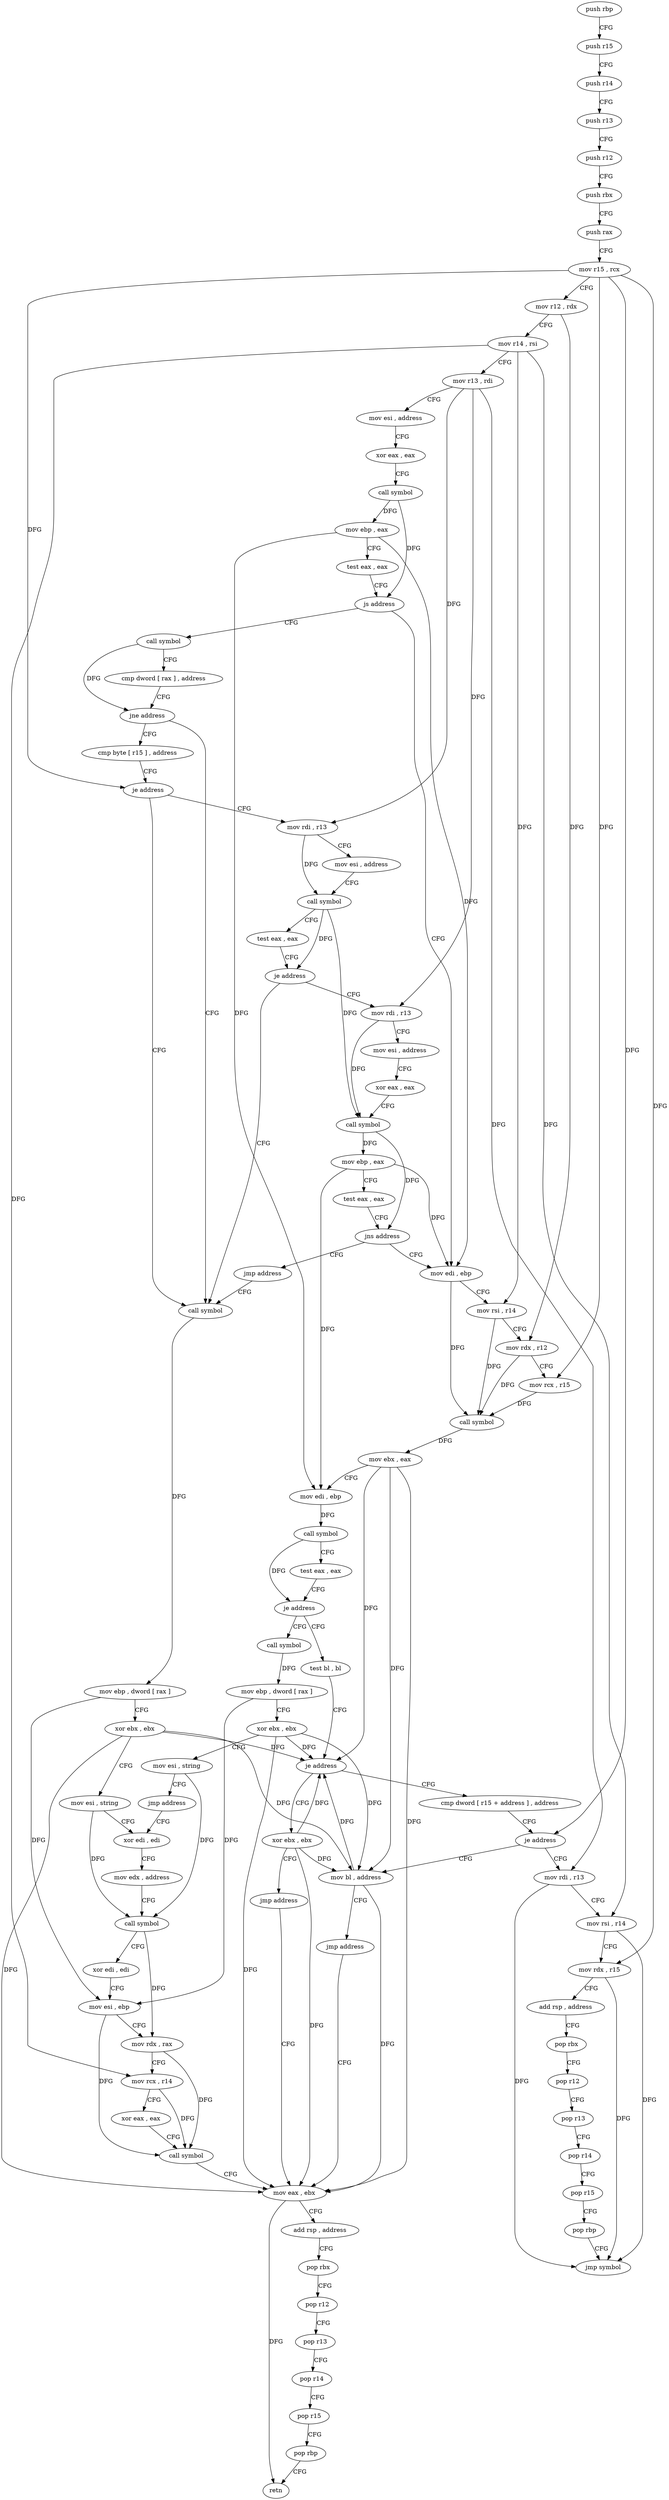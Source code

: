 digraph "func" {
"4203888" [label = "push rbp" ]
"4203889" [label = "push r15" ]
"4203891" [label = "push r14" ]
"4203893" [label = "push r13" ]
"4203895" [label = "push r12" ]
"4203897" [label = "push rbx" ]
"4203898" [label = "push rax" ]
"4203899" [label = "mov r15 , rcx" ]
"4203902" [label = "mov r12 , rdx" ]
"4203905" [label = "mov r14 , rsi" ]
"4203908" [label = "mov r13 , rdi" ]
"4203911" [label = "mov esi , address" ]
"4203916" [label = "xor eax , eax" ]
"4203918" [label = "call symbol" ]
"4203923" [label = "mov ebp , eax" ]
"4203925" [label = "test eax , eax" ]
"4203927" [label = "js address" ]
"4203974" [label = "call symbol" ]
"4203929" [label = "mov edi , ebp" ]
"4203979" [label = "cmp dword [ rax ] , address" ]
"4203982" [label = "jne address" ]
"4204007" [label = "call symbol" ]
"4203984" [label = "cmp byte [ r15 ] , address" ]
"4203931" [label = "mov rsi , r14" ]
"4203934" [label = "mov rdx , r12" ]
"4203937" [label = "mov rcx , r15" ]
"4203940" [label = "call symbol" ]
"4203945" [label = "mov ebx , eax" ]
"4203947" [label = "mov edi , ebp" ]
"4203949" [label = "call symbol" ]
"4203954" [label = "test eax , eax" ]
"4203956" [label = "je address" ]
"4204067" [label = "test bl , bl" ]
"4203958" [label = "call symbol" ]
"4204012" [label = "mov ebp , dword [ rax ]" ]
"4204014" [label = "xor ebx , ebx" ]
"4204016" [label = "mov esi , string" ]
"4204021" [label = "xor edi , edi" ]
"4203988" [label = "je address" ]
"4203990" [label = "mov rdi , r13" ]
"4204069" [label = "je address" ]
"4204106" [label = "xor ebx , ebx" ]
"4204071" [label = "cmp dword [ r15 + address ] , address" ]
"4203963" [label = "mov ebp , dword [ rax ]" ]
"4203965" [label = "xor ebx , ebx" ]
"4203967" [label = "mov esi , string" ]
"4203972" [label = "jmp address" ]
"4203993" [label = "mov esi , address" ]
"4203998" [label = "call symbol" ]
"4204003" [label = "test eax , eax" ]
"4204005" [label = "je address" ]
"4204114" [label = "mov rdi , r13" ]
"4204108" [label = "jmp address" ]
"4204050" [label = "mov eax , ebx" ]
"4204076" [label = "je address" ]
"4204110" [label = "mov bl , address" ]
"4204078" [label = "mov rdi , r13" ]
"4204023" [label = "mov edx , address" ]
"4204028" [label = "call symbol" ]
"4204033" [label = "xor edi , edi" ]
"4204035" [label = "mov esi , ebp" ]
"4204037" [label = "mov rdx , rax" ]
"4204040" [label = "mov rcx , r14" ]
"4204043" [label = "xor eax , eax" ]
"4204045" [label = "call symbol" ]
"4204117" [label = "mov esi , address" ]
"4204122" [label = "xor eax , eax" ]
"4204124" [label = "call symbol" ]
"4204129" [label = "mov ebp , eax" ]
"4204131" [label = "test eax , eax" ]
"4204133" [label = "jns address" ]
"4204139" [label = "jmp address" ]
"4204052" [label = "add rsp , address" ]
"4204056" [label = "pop rbx" ]
"4204057" [label = "pop r12" ]
"4204059" [label = "pop r13" ]
"4204061" [label = "pop r14" ]
"4204063" [label = "pop r15" ]
"4204065" [label = "pop rbp" ]
"4204066" [label = "retn" ]
"4204112" [label = "jmp address" ]
"4204081" [label = "mov rsi , r14" ]
"4204084" [label = "mov rdx , r15" ]
"4204087" [label = "add rsp , address" ]
"4204091" [label = "pop rbx" ]
"4204092" [label = "pop r12" ]
"4204094" [label = "pop r13" ]
"4204096" [label = "pop r14" ]
"4204098" [label = "pop r15" ]
"4204100" [label = "pop rbp" ]
"4204101" [label = "jmp symbol" ]
"4203888" -> "4203889" [ label = "CFG" ]
"4203889" -> "4203891" [ label = "CFG" ]
"4203891" -> "4203893" [ label = "CFG" ]
"4203893" -> "4203895" [ label = "CFG" ]
"4203895" -> "4203897" [ label = "CFG" ]
"4203897" -> "4203898" [ label = "CFG" ]
"4203898" -> "4203899" [ label = "CFG" ]
"4203899" -> "4203902" [ label = "CFG" ]
"4203899" -> "4203937" [ label = "DFG" ]
"4203899" -> "4203988" [ label = "DFG" ]
"4203899" -> "4204076" [ label = "DFG" ]
"4203899" -> "4204084" [ label = "DFG" ]
"4203902" -> "4203905" [ label = "CFG" ]
"4203902" -> "4203934" [ label = "DFG" ]
"4203905" -> "4203908" [ label = "CFG" ]
"4203905" -> "4203931" [ label = "DFG" ]
"4203905" -> "4204040" [ label = "DFG" ]
"4203905" -> "4204081" [ label = "DFG" ]
"4203908" -> "4203911" [ label = "CFG" ]
"4203908" -> "4203990" [ label = "DFG" ]
"4203908" -> "4204114" [ label = "DFG" ]
"4203908" -> "4204078" [ label = "DFG" ]
"4203911" -> "4203916" [ label = "CFG" ]
"4203916" -> "4203918" [ label = "CFG" ]
"4203918" -> "4203923" [ label = "DFG" ]
"4203918" -> "4203927" [ label = "DFG" ]
"4203923" -> "4203925" [ label = "CFG" ]
"4203923" -> "4203929" [ label = "DFG" ]
"4203923" -> "4203947" [ label = "DFG" ]
"4203925" -> "4203927" [ label = "CFG" ]
"4203927" -> "4203974" [ label = "CFG" ]
"4203927" -> "4203929" [ label = "CFG" ]
"4203974" -> "4203979" [ label = "CFG" ]
"4203974" -> "4203982" [ label = "DFG" ]
"4203929" -> "4203931" [ label = "CFG" ]
"4203929" -> "4203940" [ label = "DFG" ]
"4203979" -> "4203982" [ label = "CFG" ]
"4203982" -> "4204007" [ label = "CFG" ]
"4203982" -> "4203984" [ label = "CFG" ]
"4204007" -> "4204012" [ label = "DFG" ]
"4203984" -> "4203988" [ label = "CFG" ]
"4203931" -> "4203934" [ label = "CFG" ]
"4203931" -> "4203940" [ label = "DFG" ]
"4203934" -> "4203937" [ label = "CFG" ]
"4203934" -> "4203940" [ label = "DFG" ]
"4203937" -> "4203940" [ label = "DFG" ]
"4203940" -> "4203945" [ label = "DFG" ]
"4203945" -> "4203947" [ label = "CFG" ]
"4203945" -> "4204069" [ label = "DFG" ]
"4203945" -> "4204050" [ label = "DFG" ]
"4203945" -> "4204110" [ label = "DFG" ]
"4203947" -> "4203949" [ label = "DFG" ]
"4203949" -> "4203954" [ label = "CFG" ]
"4203949" -> "4203956" [ label = "DFG" ]
"4203954" -> "4203956" [ label = "CFG" ]
"4203956" -> "4204067" [ label = "CFG" ]
"4203956" -> "4203958" [ label = "CFG" ]
"4204067" -> "4204069" [ label = "CFG" ]
"4203958" -> "4203963" [ label = "DFG" ]
"4204012" -> "4204014" [ label = "CFG" ]
"4204012" -> "4204035" [ label = "DFG" ]
"4204014" -> "4204016" [ label = "CFG" ]
"4204014" -> "4204069" [ label = "DFG" ]
"4204014" -> "4204050" [ label = "DFG" ]
"4204014" -> "4204110" [ label = "DFG" ]
"4204016" -> "4204021" [ label = "CFG" ]
"4204016" -> "4204028" [ label = "DFG" ]
"4204021" -> "4204023" [ label = "CFG" ]
"4203988" -> "4204007" [ label = "CFG" ]
"4203988" -> "4203990" [ label = "CFG" ]
"4203990" -> "4203993" [ label = "CFG" ]
"4203990" -> "4203998" [ label = "DFG" ]
"4204069" -> "4204106" [ label = "CFG" ]
"4204069" -> "4204071" [ label = "CFG" ]
"4204106" -> "4204108" [ label = "CFG" ]
"4204106" -> "4204069" [ label = "DFG" ]
"4204106" -> "4204050" [ label = "DFG" ]
"4204106" -> "4204110" [ label = "DFG" ]
"4204071" -> "4204076" [ label = "CFG" ]
"4203963" -> "4203965" [ label = "CFG" ]
"4203963" -> "4204035" [ label = "DFG" ]
"4203965" -> "4203967" [ label = "CFG" ]
"4203965" -> "4204069" [ label = "DFG" ]
"4203965" -> "4204050" [ label = "DFG" ]
"4203965" -> "4204110" [ label = "DFG" ]
"4203967" -> "4203972" [ label = "CFG" ]
"4203967" -> "4204028" [ label = "DFG" ]
"4203972" -> "4204021" [ label = "CFG" ]
"4203993" -> "4203998" [ label = "CFG" ]
"4203998" -> "4204003" [ label = "CFG" ]
"4203998" -> "4204005" [ label = "DFG" ]
"4203998" -> "4204124" [ label = "DFG" ]
"4204003" -> "4204005" [ label = "CFG" ]
"4204005" -> "4204114" [ label = "CFG" ]
"4204005" -> "4204007" [ label = "CFG" ]
"4204114" -> "4204117" [ label = "CFG" ]
"4204114" -> "4204124" [ label = "DFG" ]
"4204108" -> "4204050" [ label = "CFG" ]
"4204050" -> "4204052" [ label = "CFG" ]
"4204050" -> "4204066" [ label = "DFG" ]
"4204076" -> "4204110" [ label = "CFG" ]
"4204076" -> "4204078" [ label = "CFG" ]
"4204110" -> "4204112" [ label = "CFG" ]
"4204110" -> "4204069" [ label = "DFG" ]
"4204110" -> "4204050" [ label = "DFG" ]
"4204078" -> "4204081" [ label = "CFG" ]
"4204078" -> "4204101" [ label = "DFG" ]
"4204023" -> "4204028" [ label = "CFG" ]
"4204028" -> "4204033" [ label = "CFG" ]
"4204028" -> "4204037" [ label = "DFG" ]
"4204033" -> "4204035" [ label = "CFG" ]
"4204035" -> "4204037" [ label = "CFG" ]
"4204035" -> "4204045" [ label = "DFG" ]
"4204037" -> "4204040" [ label = "CFG" ]
"4204037" -> "4204045" [ label = "DFG" ]
"4204040" -> "4204043" [ label = "CFG" ]
"4204040" -> "4204045" [ label = "DFG" ]
"4204043" -> "4204045" [ label = "CFG" ]
"4204045" -> "4204050" [ label = "CFG" ]
"4204117" -> "4204122" [ label = "CFG" ]
"4204122" -> "4204124" [ label = "CFG" ]
"4204124" -> "4204129" [ label = "DFG" ]
"4204124" -> "4204133" [ label = "DFG" ]
"4204129" -> "4204131" [ label = "CFG" ]
"4204129" -> "4203929" [ label = "DFG" ]
"4204129" -> "4203947" [ label = "DFG" ]
"4204131" -> "4204133" [ label = "CFG" ]
"4204133" -> "4203929" [ label = "CFG" ]
"4204133" -> "4204139" [ label = "CFG" ]
"4204139" -> "4204007" [ label = "CFG" ]
"4204052" -> "4204056" [ label = "CFG" ]
"4204056" -> "4204057" [ label = "CFG" ]
"4204057" -> "4204059" [ label = "CFG" ]
"4204059" -> "4204061" [ label = "CFG" ]
"4204061" -> "4204063" [ label = "CFG" ]
"4204063" -> "4204065" [ label = "CFG" ]
"4204065" -> "4204066" [ label = "CFG" ]
"4204112" -> "4204050" [ label = "CFG" ]
"4204081" -> "4204084" [ label = "CFG" ]
"4204081" -> "4204101" [ label = "DFG" ]
"4204084" -> "4204087" [ label = "CFG" ]
"4204084" -> "4204101" [ label = "DFG" ]
"4204087" -> "4204091" [ label = "CFG" ]
"4204091" -> "4204092" [ label = "CFG" ]
"4204092" -> "4204094" [ label = "CFG" ]
"4204094" -> "4204096" [ label = "CFG" ]
"4204096" -> "4204098" [ label = "CFG" ]
"4204098" -> "4204100" [ label = "CFG" ]
"4204100" -> "4204101" [ label = "CFG" ]
}
